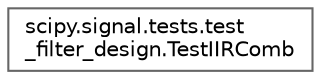 digraph "Graphical Class Hierarchy"
{
 // LATEX_PDF_SIZE
  bgcolor="transparent";
  edge [fontname=Helvetica,fontsize=10,labelfontname=Helvetica,labelfontsize=10];
  node [fontname=Helvetica,fontsize=10,shape=box,height=0.2,width=0.4];
  rankdir="LR";
  Node0 [id="Node000000",label="scipy.signal.tests.test\l_filter_design.TestIIRComb",height=0.2,width=0.4,color="grey40", fillcolor="white", style="filled",URL="$d5/d05/classscipy_1_1signal_1_1tests_1_1test__filter__design_1_1TestIIRComb.html",tooltip=" "];
}
